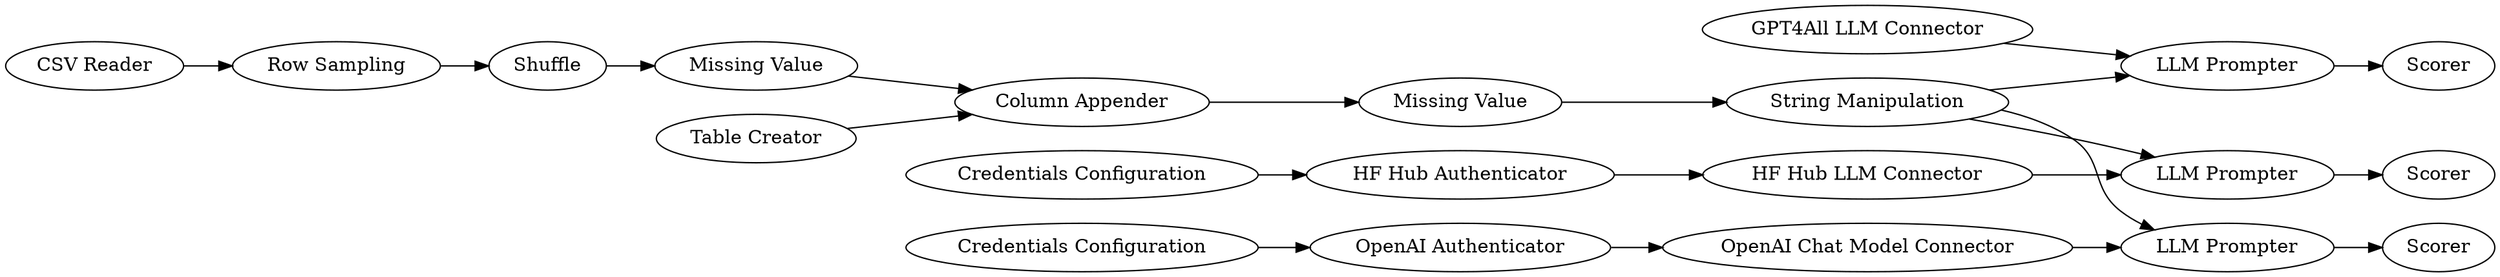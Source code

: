 digraph {
	"-6702547265945534783_84" [label="CSV Reader"]
	"-5103529520076660804_2" [label="Row Sampling"]
	"-5103529520076660804_87" [label="Missing Value"]
	"-6702547265945534783_41" [label=Scorer]
	"-6702547265945534783_43" [label="GPT4All LLM Connector"]
	"-6702547265945534783_82" [label="Credentials Configuration"]
	"-5103529520076660804_12" [label=Shuffle]
	"-6702547265945534783_30" [label=Scorer]
	"-5913436894045152065_25" [label="Missing Value"]
	"-6702547265945534783_3" [label="OpenAI Authenticator"]
	"-6702547265945534783_35" [label="LLM Prompter"]
	"-6702547265945534783_5" [label="LLM Prompter"]
	"-6702547265945534783_10" [label="HF Hub Authenticator"]
	"-6702547265945534783_23" [label="Table Creator"]
	"-5913436894045152065_24" [label="Column Appender"]
	"-6702547265945534783_6" [label="OpenAI Chat Model Connector"]
	"-5913436894045152065_22" [label="String Manipulation"]
	"-6702547265945534783_11" [label="Credentials Configuration"]
	"-6702547265945534783_13" [label="HF Hub LLM Connector"]
	"-6702547265945534783_28" [label="LLM Prompter"]
	"-6702547265945534783_15" [label=Scorer]
	"-5913436894045152065_24" -> "-5913436894045152065_25"
	"-5913436894045152065_22" -> "-6702547265945534783_28"
	"-6702547265945534783_84" -> "-5103529520076660804_2"
	"-5103529520076660804_87" -> "-5913436894045152065_24"
	"-6702547265945534783_43" -> "-6702547265945534783_35"
	"-6702547265945534783_10" -> "-6702547265945534783_13"
	"-5913436894045152065_25" -> "-5913436894045152065_22"
	"-6702547265945534783_28" -> "-6702547265945534783_30"
	"-6702547265945534783_6" -> "-6702547265945534783_28"
	"-5913436894045152065_22" -> "-6702547265945534783_5"
	"-6702547265945534783_23" -> "-5913436894045152065_24"
	"-5103529520076660804_12" -> "-5103529520076660804_87"
	"-6702547265945534783_3" -> "-6702547265945534783_6"
	"-6702547265945534783_13" -> "-6702547265945534783_5"
	"-5103529520076660804_2" -> "-5103529520076660804_12"
	"-6702547265945534783_82" -> "-6702547265945534783_3"
	"-6702547265945534783_5" -> "-6702547265945534783_15"
	"-5913436894045152065_22" -> "-6702547265945534783_35"
	"-6702547265945534783_35" -> "-6702547265945534783_41"
	"-6702547265945534783_11" -> "-6702547265945534783_10"
	rankdir=LR
}
